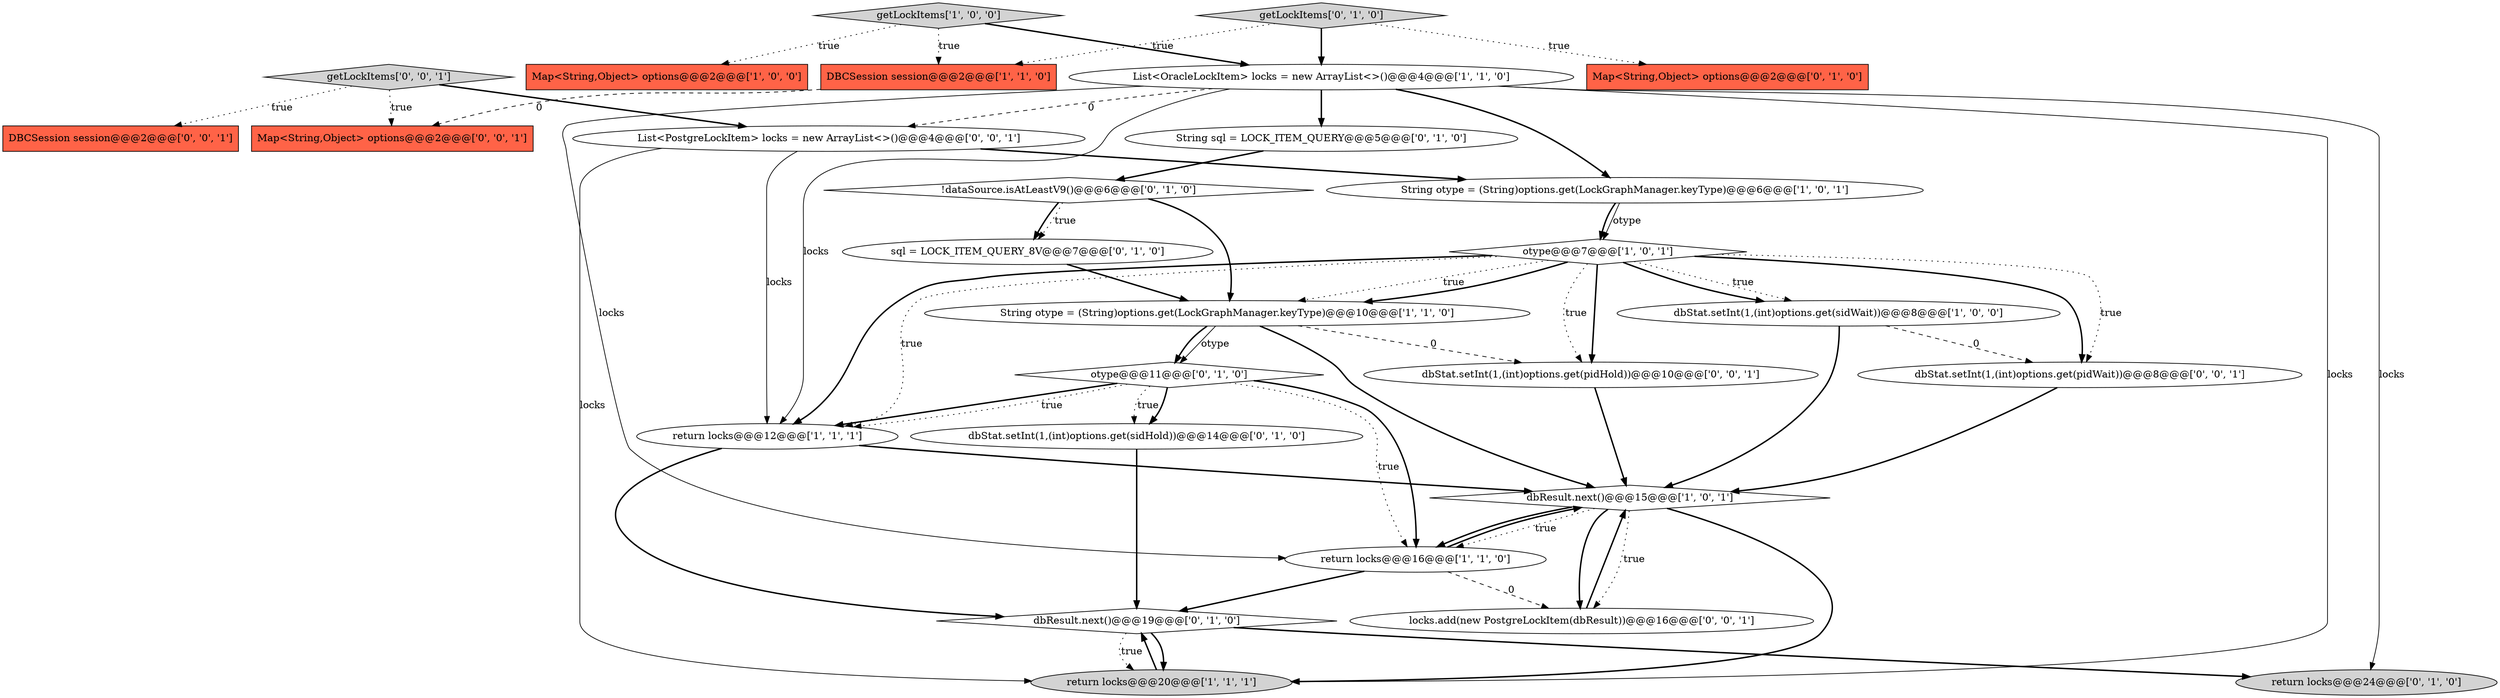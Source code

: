 digraph {
21 [style = filled, label = "DBCSession session@@@2@@@['0', '0', '1']", fillcolor = tomato, shape = box image = "AAA0AAABBB3BBB"];
16 [style = filled, label = "Map<String,Object> options@@@2@@@['0', '1', '0']", fillcolor = tomato, shape = box image = "AAA0AAABBB2BBB"];
14 [style = filled, label = "!dataSource.isAtLeastV9()@@@6@@@['0', '1', '0']", fillcolor = white, shape = diamond image = "AAA1AAABBB2BBB"];
9 [style = filled, label = "return locks@@@16@@@['1', '1', '0']", fillcolor = white, shape = ellipse image = "AAA0AAABBB1BBB"];
10 [style = filled, label = "DBCSession session@@@2@@@['1', '1', '0']", fillcolor = tomato, shape = box image = "AAA0AAABBB1BBB"];
1 [style = filled, label = "dbStat.setInt(1,(int)options.get(sidWait))@@@8@@@['1', '0', '0']", fillcolor = white, shape = ellipse image = "AAA0AAABBB1BBB"];
19 [style = filled, label = "dbStat.setInt(1,(int)options.get(sidHold))@@@14@@@['0', '1', '0']", fillcolor = white, shape = ellipse image = "AAA0AAABBB2BBB"];
18 [style = filled, label = "return locks@@@24@@@['0', '1', '0']", fillcolor = lightgray, shape = ellipse image = "AAA0AAABBB2BBB"];
5 [style = filled, label = "dbResult.next()@@@15@@@['1', '0', '1']", fillcolor = white, shape = diamond image = "AAA0AAABBB1BBB"];
26 [style = filled, label = "locks.add(new PostgreLockItem(dbResult))@@@16@@@['0', '0', '1']", fillcolor = white, shape = ellipse image = "AAA0AAABBB3BBB"];
17 [style = filled, label = "otype@@@11@@@['0', '1', '0']", fillcolor = white, shape = diamond image = "AAA0AAABBB2BBB"];
0 [style = filled, label = "otype@@@7@@@['1', '0', '1']", fillcolor = white, shape = diamond image = "AAA0AAABBB1BBB"];
4 [style = filled, label = "List<OracleLockItem> locks = new ArrayList<>()@@@4@@@['1', '1', '0']", fillcolor = white, shape = ellipse image = "AAA0AAABBB1BBB"];
22 [style = filled, label = "Map<String,Object> options@@@2@@@['0', '0', '1']", fillcolor = tomato, shape = box image = "AAA0AAABBB3BBB"];
15 [style = filled, label = "String sql = LOCK_ITEM_QUERY@@@5@@@['0', '1', '0']", fillcolor = white, shape = ellipse image = "AAA0AAABBB2BBB"];
13 [style = filled, label = "sql = LOCK_ITEM_QUERY_8V@@@7@@@['0', '1', '0']", fillcolor = white, shape = ellipse image = "AAA1AAABBB2BBB"];
23 [style = filled, label = "List<PostgreLockItem> locks = new ArrayList<>()@@@4@@@['0', '0', '1']", fillcolor = white, shape = ellipse image = "AAA0AAABBB3BBB"];
3 [style = filled, label = "return locks@@@12@@@['1', '1', '1']", fillcolor = white, shape = ellipse image = "AAA0AAABBB1BBB"];
24 [style = filled, label = "dbStat.setInt(1,(int)options.get(pidWait))@@@8@@@['0', '0', '1']", fillcolor = white, shape = ellipse image = "AAA0AAABBB3BBB"];
27 [style = filled, label = "getLockItems['0', '0', '1']", fillcolor = lightgray, shape = diamond image = "AAA0AAABBB3BBB"];
25 [style = filled, label = "dbStat.setInt(1,(int)options.get(pidHold))@@@10@@@['0', '0', '1']", fillcolor = white, shape = ellipse image = "AAA0AAABBB3BBB"];
11 [style = filled, label = "String otype = (String)options.get(LockGraphManager.keyType)@@@6@@@['1', '0', '1']", fillcolor = white, shape = ellipse image = "AAA0AAABBB1BBB"];
7 [style = filled, label = "return locks@@@20@@@['1', '1', '1']", fillcolor = lightgray, shape = ellipse image = "AAA0AAABBB1BBB"];
12 [style = filled, label = "dbResult.next()@@@19@@@['0', '1', '0']", fillcolor = white, shape = diamond image = "AAA0AAABBB2BBB"];
6 [style = filled, label = "getLockItems['1', '0', '0']", fillcolor = lightgray, shape = diamond image = "AAA0AAABBB1BBB"];
2 [style = filled, label = "String otype = (String)options.get(LockGraphManager.keyType)@@@10@@@['1', '1', '0']", fillcolor = white, shape = ellipse image = "AAA0AAABBB1BBB"];
20 [style = filled, label = "getLockItems['0', '1', '0']", fillcolor = lightgray, shape = diamond image = "AAA0AAABBB2BBB"];
8 [style = filled, label = "Map<String,Object> options@@@2@@@['1', '0', '0']", fillcolor = tomato, shape = box image = "AAA0AAABBB1BBB"];
0->2 [style = dotted, label="true"];
17->19 [style = dotted, label="true"];
12->7 [style = dotted, label="true"];
12->7 [style = bold, label=""];
23->3 [style = solid, label="locks"];
1->24 [style = dashed, label="0"];
0->25 [style = dotted, label="true"];
0->1 [style = dotted, label="true"];
27->22 [style = dotted, label="true"];
4->23 [style = dashed, label="0"];
11->0 [style = solid, label="otype"];
23->7 [style = solid, label="locks"];
6->4 [style = bold, label=""];
2->25 [style = dashed, label="0"];
5->9 [style = dotted, label="true"];
2->5 [style = bold, label=""];
17->19 [style = bold, label=""];
4->11 [style = bold, label=""];
11->0 [style = bold, label=""];
20->4 [style = bold, label=""];
2->17 [style = solid, label="otype"];
14->13 [style = bold, label=""];
0->3 [style = dotted, label="true"];
27->23 [style = bold, label=""];
27->21 [style = dotted, label="true"];
0->3 [style = bold, label=""];
23->11 [style = bold, label=""];
17->3 [style = bold, label=""];
5->9 [style = bold, label=""];
0->25 [style = bold, label=""];
20->16 [style = dotted, label="true"];
9->26 [style = dashed, label="0"];
5->26 [style = bold, label=""];
0->24 [style = dotted, label="true"];
3->5 [style = bold, label=""];
0->1 [style = bold, label=""];
2->17 [style = bold, label=""];
17->9 [style = dotted, label="true"];
0->24 [style = bold, label=""];
4->18 [style = solid, label="locks"];
6->8 [style = dotted, label="true"];
4->7 [style = solid, label="locks"];
20->10 [style = dotted, label="true"];
7->12 [style = bold, label=""];
25->5 [style = bold, label=""];
26->5 [style = bold, label=""];
6->10 [style = dotted, label="true"];
14->13 [style = dotted, label="true"];
15->14 [style = bold, label=""];
3->12 [style = bold, label=""];
5->26 [style = dotted, label="true"];
17->9 [style = bold, label=""];
12->18 [style = bold, label=""];
14->2 [style = bold, label=""];
4->9 [style = solid, label="locks"];
0->2 [style = bold, label=""];
4->15 [style = bold, label=""];
13->2 [style = bold, label=""];
24->5 [style = bold, label=""];
4->3 [style = solid, label="locks"];
19->12 [style = bold, label=""];
9->5 [style = bold, label=""];
17->3 [style = dotted, label="true"];
10->22 [style = dashed, label="0"];
5->7 [style = bold, label=""];
9->12 [style = bold, label=""];
1->5 [style = bold, label=""];
}
